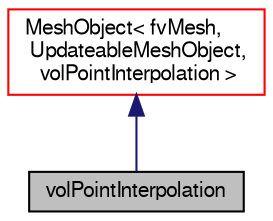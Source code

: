 digraph "volPointInterpolation"
{
  bgcolor="transparent";
  edge [fontname="FreeSans",fontsize="10",labelfontname="FreeSans",labelfontsize="10"];
  node [fontname="FreeSans",fontsize="10",shape=record];
  Node0 [label="volPointInterpolation",height=0.2,width=0.4,color="black", fillcolor="grey75", style="filled", fontcolor="black"];
  Node1 -> Node0 [dir="back",color="midnightblue",fontsize="10",style="solid",fontname="FreeSans"];
  Node1 [label="MeshObject\< fvMesh,\l UpdateableMeshObject,\l volPointInterpolation \>",height=0.2,width=0.4,color="red",URL="$a27138.html"];
}
